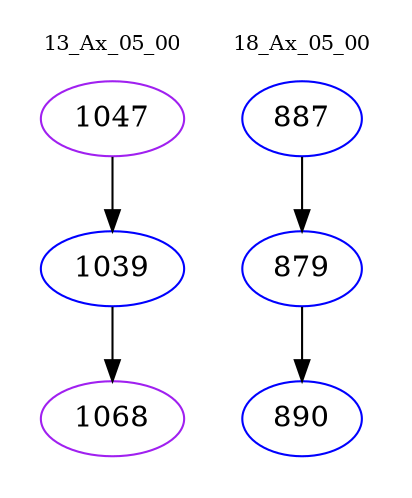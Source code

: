 digraph{
subgraph cluster_0 {
color = white
label = "13_Ax_05_00";
fontsize=10;
T0_1047 [label="1047", color="purple"]
T0_1047 -> T0_1039 [color="black"]
T0_1039 [label="1039", color="blue"]
T0_1039 -> T0_1068 [color="black"]
T0_1068 [label="1068", color="purple"]
}
subgraph cluster_1 {
color = white
label = "18_Ax_05_00";
fontsize=10;
T1_887 [label="887", color="blue"]
T1_887 -> T1_879 [color="black"]
T1_879 [label="879", color="blue"]
T1_879 -> T1_890 [color="black"]
T1_890 [label="890", color="blue"]
}
}
